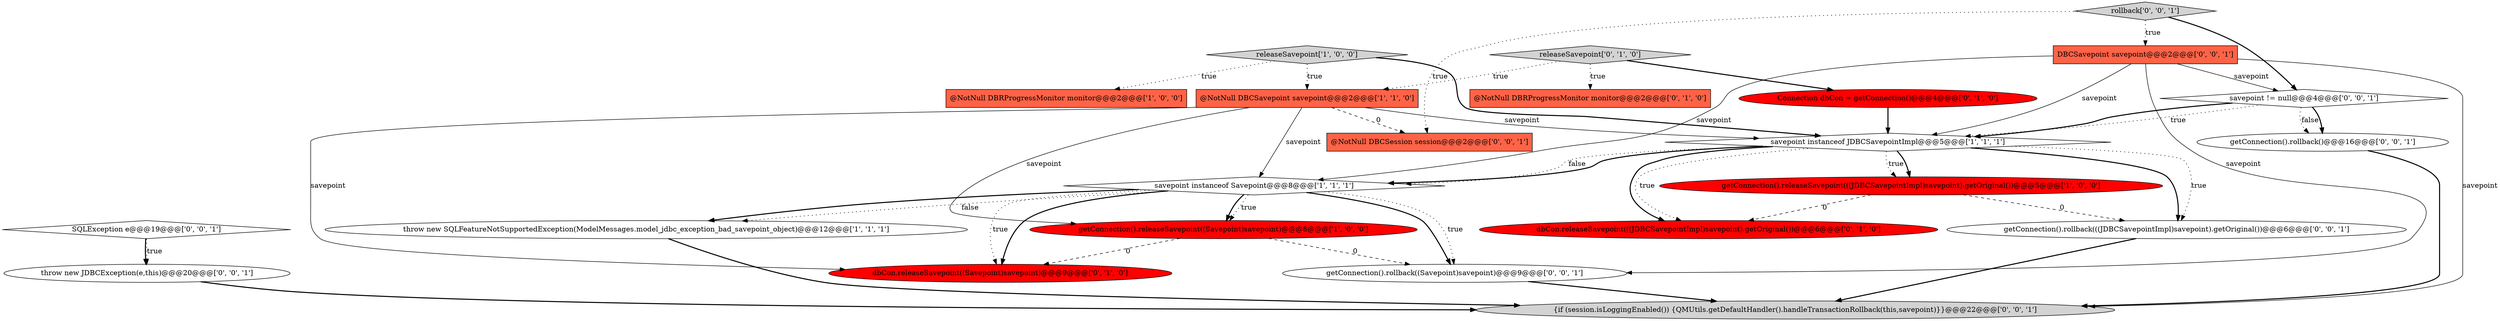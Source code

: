 digraph {
20 [style = filled, label = "getConnection().rollback(((JDBCSavepointImpl)savepoint).getOriginal())@@@6@@@['0', '0', '1']", fillcolor = white, shape = ellipse image = "AAA0AAABBB3BBB"];
8 [style = filled, label = "@NotNull DBRProgressMonitor monitor@@@2@@@['0', '1', '0']", fillcolor = tomato, shape = box image = "AAA0AAABBB2BBB"];
5 [style = filled, label = "releaseSavepoint['1', '0', '0']", fillcolor = lightgray, shape = diamond image = "AAA0AAABBB1BBB"];
0 [style = filled, label = "@NotNull DBRProgressMonitor monitor@@@2@@@['1', '0', '0']", fillcolor = tomato, shape = box image = "AAA0AAABBB1BBB"];
19 [style = filled, label = "rollback['0', '0', '1']", fillcolor = lightgray, shape = diamond image = "AAA0AAABBB3BBB"];
12 [style = filled, label = "releaseSavepoint['0', '1', '0']", fillcolor = lightgray, shape = diamond image = "AAA0AAABBB2BBB"];
21 [style = filled, label = "savepoint != null@@@4@@@['0', '0', '1']", fillcolor = white, shape = diamond image = "AAA0AAABBB3BBB"];
13 [style = filled, label = "throw new JDBCException(e,this)@@@20@@@['0', '0', '1']", fillcolor = white, shape = ellipse image = "AAA0AAABBB3BBB"];
3 [style = filled, label = "savepoint instanceof Savepoint@@@8@@@['1', '1', '1']", fillcolor = white, shape = diamond image = "AAA0AAABBB1BBB"];
17 [style = filled, label = "getConnection().rollback()@@@16@@@['0', '0', '1']", fillcolor = white, shape = ellipse image = "AAA0AAABBB3BBB"];
6 [style = filled, label = "savepoint instanceof JDBCSavepointImpl@@@5@@@['1', '1', '1']", fillcolor = white, shape = diamond image = "AAA0AAABBB1BBB"];
7 [style = filled, label = "getConnection().releaseSavepoint((Savepoint)savepoint)@@@8@@@['1', '0', '0']", fillcolor = red, shape = ellipse image = "AAA1AAABBB1BBB"];
9 [style = filled, label = "Connection dbCon = getConnection()@@@4@@@['0', '1', '0']", fillcolor = red, shape = ellipse image = "AAA1AAABBB2BBB"];
4 [style = filled, label = "throw new SQLFeatureNotSupportedException(ModelMessages.model_jdbc_exception_bad_savepoint_object)@@@12@@@['1', '1', '1']", fillcolor = white, shape = ellipse image = "AAA0AAABBB1BBB"];
11 [style = filled, label = "dbCon.releaseSavepoint((Savepoint)savepoint)@@@9@@@['0', '1', '0']", fillcolor = red, shape = ellipse image = "AAA1AAABBB2BBB"];
15 [style = filled, label = "DBCSavepoint savepoint@@@2@@@['0', '0', '1']", fillcolor = tomato, shape = box image = "AAA0AAABBB3BBB"];
16 [style = filled, label = "{if (session.isLoggingEnabled()) {QMUtils.getDefaultHandler().handleTransactionRollback(this,savepoint)}}@@@22@@@['0', '0', '1']", fillcolor = lightgray, shape = ellipse image = "AAA0AAABBB3BBB"];
1 [style = filled, label = "getConnection().releaseSavepoint(((JDBCSavepointImpl)savepoint).getOriginal())@@@5@@@['1', '0', '0']", fillcolor = red, shape = ellipse image = "AAA1AAABBB1BBB"];
22 [style = filled, label = "@NotNull DBCSession session@@@2@@@['0', '0', '1']", fillcolor = tomato, shape = box image = "AAA0AAABBB3BBB"];
10 [style = filled, label = "dbCon.releaseSavepoint(((JDBCSavepointImpl)savepoint).getOriginal())@@@6@@@['0', '1', '0']", fillcolor = red, shape = ellipse image = "AAA1AAABBB2BBB"];
18 [style = filled, label = "SQLException e@@@19@@@['0', '0', '1']", fillcolor = white, shape = diamond image = "AAA0AAABBB3BBB"];
14 [style = filled, label = "getConnection().rollback((Savepoint)savepoint)@@@9@@@['0', '0', '1']", fillcolor = white, shape = ellipse image = "AAA0AAABBB3BBB"];
2 [style = filled, label = "@NotNull DBCSavepoint savepoint@@@2@@@['1', '1', '0']", fillcolor = tomato, shape = box image = "AAA0AAABBB1BBB"];
3->11 [style = dotted, label="true"];
14->16 [style = bold, label=""];
6->3 [style = bold, label=""];
17->16 [style = bold, label=""];
3->7 [style = dotted, label="true"];
6->3 [style = dotted, label="false"];
21->6 [style = bold, label=""];
21->17 [style = dotted, label="false"];
15->21 [style = solid, label="savepoint"];
3->4 [style = dotted, label="false"];
12->8 [style = dotted, label="true"];
15->16 [style = solid, label="savepoint"];
7->14 [style = dashed, label="0"];
15->14 [style = solid, label="savepoint"];
3->14 [style = bold, label=""];
12->2 [style = dotted, label="true"];
6->1 [style = dotted, label="true"];
3->11 [style = bold, label=""];
7->11 [style = dashed, label="0"];
18->13 [style = dotted, label="true"];
2->11 [style = solid, label="savepoint"];
5->0 [style = dotted, label="true"];
2->3 [style = solid, label="savepoint"];
1->10 [style = dashed, label="0"];
19->15 [style = dotted, label="true"];
12->9 [style = bold, label=""];
15->6 [style = solid, label="savepoint"];
3->4 [style = bold, label=""];
13->16 [style = bold, label=""];
3->14 [style = dotted, label="true"];
9->6 [style = bold, label=""];
6->20 [style = dotted, label="true"];
1->20 [style = dashed, label="0"];
6->10 [style = dotted, label="true"];
6->20 [style = bold, label=""];
6->1 [style = bold, label=""];
2->6 [style = solid, label="savepoint"];
20->16 [style = bold, label=""];
5->6 [style = bold, label=""];
3->7 [style = bold, label=""];
2->7 [style = solid, label="savepoint"];
6->10 [style = bold, label=""];
19->22 [style = dotted, label="true"];
18->13 [style = bold, label=""];
15->3 [style = solid, label="savepoint"];
2->22 [style = dashed, label="0"];
21->17 [style = bold, label=""];
4->16 [style = bold, label=""];
5->2 [style = dotted, label="true"];
21->6 [style = dotted, label="true"];
19->21 [style = bold, label=""];
}
